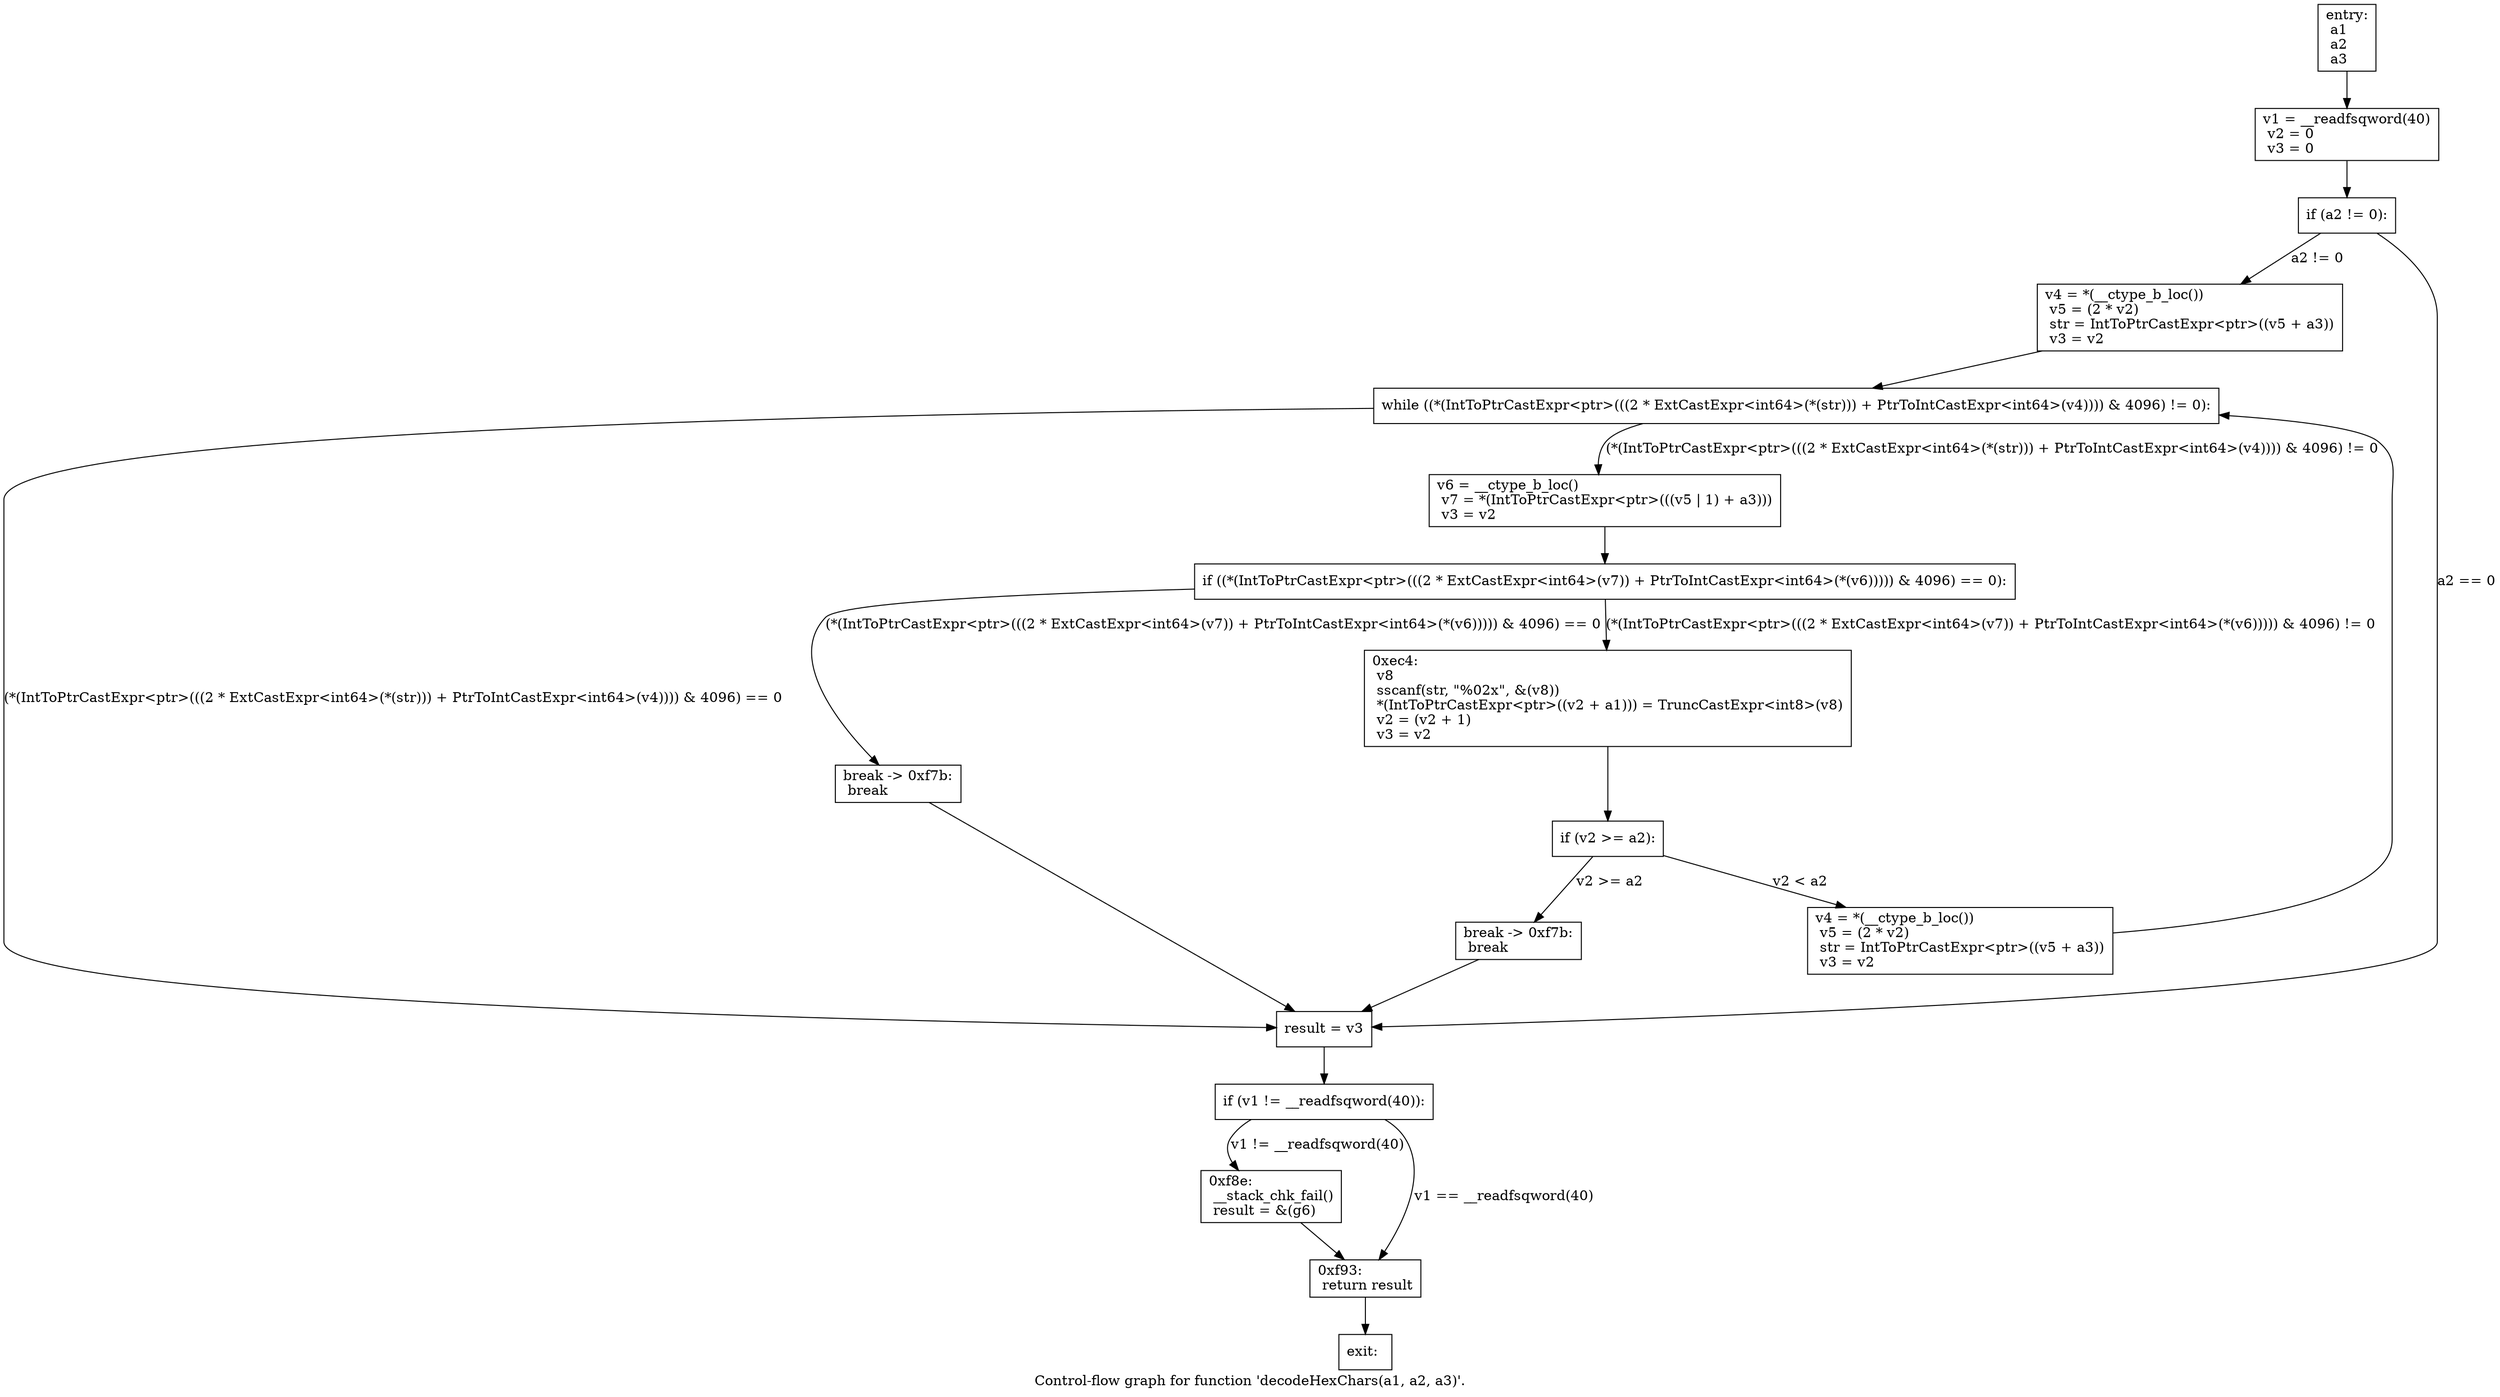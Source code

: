 digraph "Control-flow graph for function 'decodeHexChars(a1, a2, a3)'." {
  label="Control-flow graph for function 'decodeHexChars(a1, a2, a3)'.";
  node [shape=record];

  Node06FA0418 [label="{entry:\l  a1\l  a2\l  a3\l}"];
  Node06FA0418 -> Node06FA0580;
  Node06FA0580 [label="{  v1 = __readfsqword(40)\l  v2 = 0\l  v3 = 0\l}"];
  Node06FA0580 -> Node06FA05C8;
  Node06FA05C8 [label="{  if (a2 != 0):\l}"];
  Node06FA05C8 -> Node06F9FE30 [label="a2 != 0"];
  Node06FA05C8 -> Node06F9FFE0 [label="a2 == 0"];
  Node06F9FE30 [label="{  v4 = *(__ctype_b_loc())\l  v5 = (2 * v2)\l  str = IntToPtrCastExpr\<ptr\>((v5 + a3))\l  v3 = v2\l}"];
  Node06F9FE30 -> Node06F9FF98;
  Node06F9FFE0 [label="{  result = v3\l}"];
  Node06F9FFE0 -> Node06F9FD58;
  Node06F9FF98 [label="{  while ((*(IntToPtrCastExpr\<ptr\>(((2 * ExtCastExpr\<int64\>(*(str))) + PtrToIntCastExpr\<int64\>(v4)))) & 4096) != 0):\l}"];
  Node06F9FF98 -> Node06FA0BF8 [label="(*(IntToPtrCastExpr\<ptr\>(((2 * ExtCastExpr\<int64\>(*(str))) + PtrToIntCastExpr\<int64\>(v4)))) & 4096) != 0"];
  Node06F9FF98 -> Node06F9FFE0 [label="(*(IntToPtrCastExpr\<ptr\>(((2 * ExtCastExpr\<int64\>(*(str))) + PtrToIntCastExpr\<int64\>(v4)))) & 4096) == 0"];
  Node06F9FD58 [label="{  if (v1 != __readfsqword(40)):\l}"];
  Node06F9FD58 -> Node06FA0CD0 [label="v1 != __readfsqword(40)"];
  Node06F9FD58 -> Node06F9FDA0 [label="v1 == __readfsqword(40)"];
  Node06FA0BF8 [label="{  v6 = __ctype_b_loc()\l  v7 = *(IntToPtrCastExpr\<ptr\>(((v5 \| 1) + a3)))\l  v3 = v2\l}"];
  Node06FA0BF8 -> Node06FA0D18;
  Node06FA0CD0 [label="{0xf8e:\l  __stack_chk_fail()\l  result = &(g6)\l}"];
  Node06FA0CD0 -> Node06F9FDA0;
  Node06F9FDA0 [label="{0xf93:\l  return result\l}"];
  Node06F9FDA0 -> Node06FA04A8;
  Node06FA0D18 [label="{  if ((*(IntToPtrCastExpr\<ptr\>(((2 * ExtCastExpr\<int64\>(v7)) + PtrToIntCastExpr\<int64\>(*(v6))))) & 4096) == 0):\l}"];
  Node06FA0D18 -> Node06FA0658 [label="(*(IntToPtrCastExpr\<ptr\>(((2 * ExtCastExpr\<int64\>(v7)) + PtrToIntCastExpr\<int64\>(*(v6))))) & 4096) == 0"];
  Node06FA0D18 -> Node06FA0A00 [label="(*(IntToPtrCastExpr\<ptr\>(((2 * ExtCastExpr\<int64\>(v7)) + PtrToIntCastExpr\<int64\>(*(v6))))) & 4096) != 0"];
  Node06FA04A8 [label="{exit:\l}"];
  Node06FA0658 [label="{break -\> 0xf7b:\l  break\l}"];
  Node06FA0658 -> Node06F9FFE0;
  Node06FA0A00 [label="{0xec4:\l  v8\l  sscanf(str, \"%02x\", &(v8))\l  *(IntToPtrCastExpr\<ptr\>((v2 + a1))) = TruncCastExpr\<int8\>(v8)\l  v2 = (v2 + 1)\l  v3 = v2\l}"];
  Node06FA0A00 -> Node06FA0AD8;
  Node06FA0AD8 [label="{  if (v2 \>= a2):\l}"];
  Node06FA0AD8 -> Node06FA06A0 [label="v2 \>= a2"];
  Node06FA0AD8 -> Node06FA0A48 [label="v2 \< a2"];
  Node06FA06A0 [label="{break -\> 0xf7b:\l  break\l}"];
  Node06FA06A0 -> Node06F9FFE0;
  Node06FA0A48 [label="{  v4 = *(__ctype_b_loc())\l  v5 = (2 * v2)\l  str = IntToPtrCastExpr\<ptr\>((v5 + a3))\l  v3 = v2\l}"];
  Node06FA0A48 -> Node06F9FF98;

}
